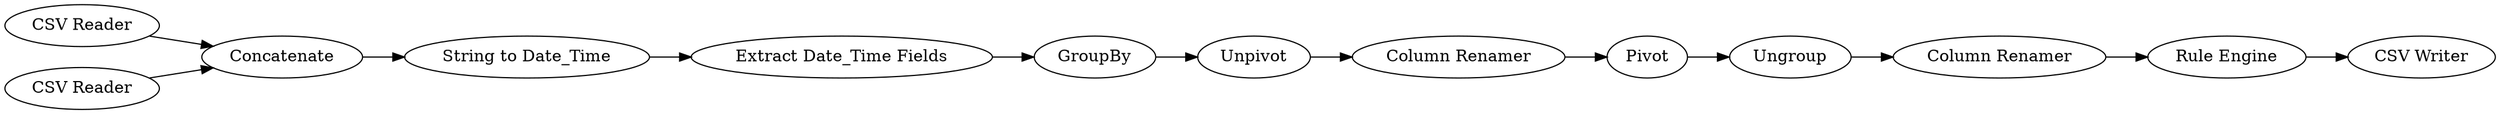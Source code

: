 digraph {
	1 -> 8
	24 -> 31
	28 -> 27
	3 -> 5
	8 -> 3
	31 -> 25
	25 -> 26
	26 -> 28
	29 -> 33
	5 -> 24
	2 -> 8
	27 -> 29
	5 [label="Extract Date_Time Fields"]
	24 [label=GroupBy]
	27 [label="Column Renamer"]
	1 [label="CSV Reader"]
	29 [label="Rule Engine"]
	31 [label=Unpivot]
	28 [label=Ungroup]
	26 [label=Pivot]
	8 [label=Concatenate]
	25 [label="Column Renamer"]
	33 [label="CSV Writer"]
	3 [label="String to Date_Time"]
	2 [label="CSV Reader"]
	rankdir=LR
}
